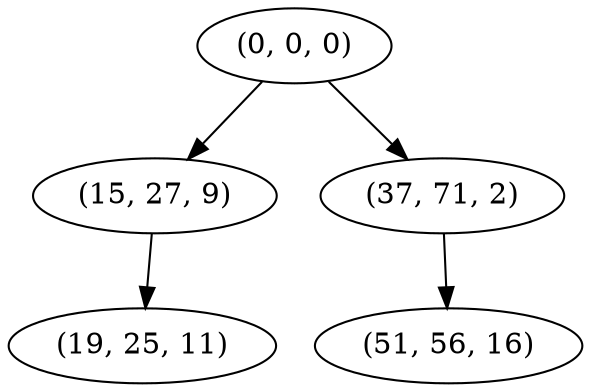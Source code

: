 digraph tree {
    "(0, 0, 0)";
    "(15, 27, 9)";
    "(19, 25, 11)";
    "(37, 71, 2)";
    "(51, 56, 16)";
    "(0, 0, 0)" -> "(15, 27, 9)";
    "(0, 0, 0)" -> "(37, 71, 2)";
    "(15, 27, 9)" -> "(19, 25, 11)";
    "(37, 71, 2)" -> "(51, 56, 16)";
}
